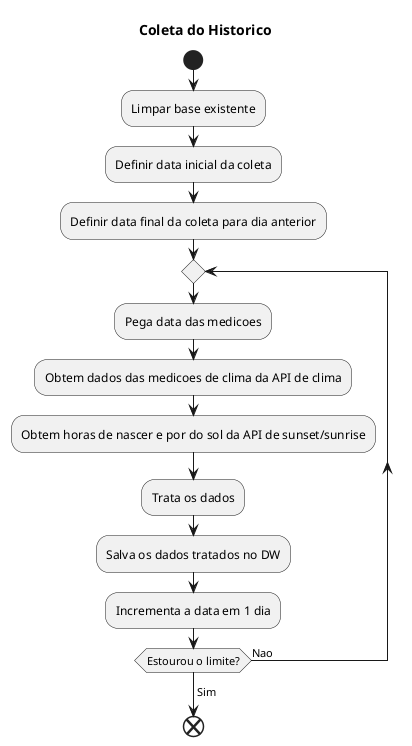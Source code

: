 @startuml
title "Coleta do Historico"

start
:Limpar base existente;
:Definir data inicial da coleta;
:Definir data final da coleta para dia anterior;

repeat
	:Pega data das medicoes;
	:Obtem dados das medicoes de clima da API de clima;
	:Obtem horas de nascer e por do sol da API de sunset/sunrise;
	:Trata os dados;
	:Salva os dados tratados no DW;
	:Incrementa a data em 1 dia;
repeat while (Estourou o limite?) is (Nao)
->Sim;
end
@enduml